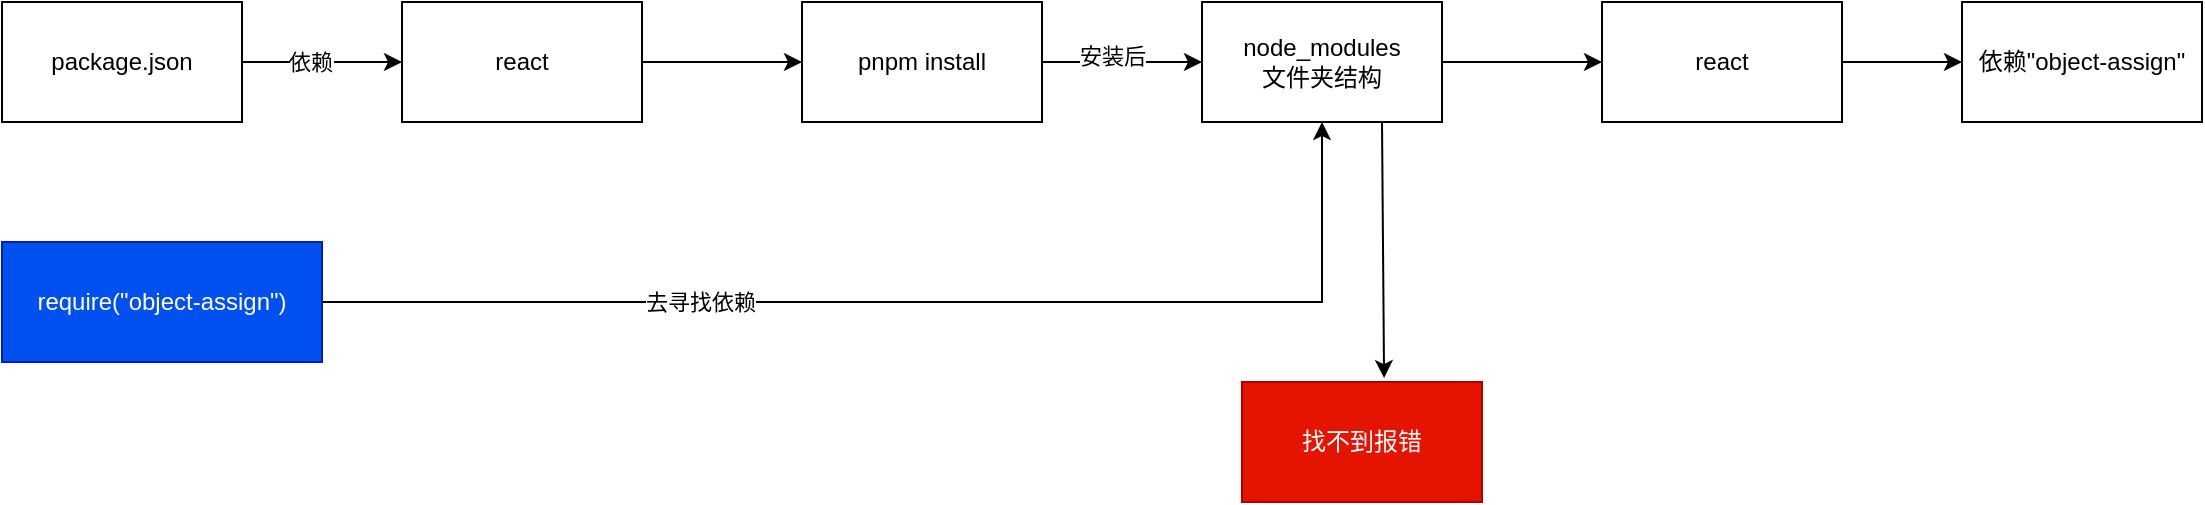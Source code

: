<mxfile>
    <diagram id="F58Ratsm88jsM8EZP6rf" name="第 1 页">
        <mxGraphModel dx="695" dy="428" grid="1" gridSize="10" guides="1" tooltips="1" connect="1" arrows="1" fold="1" page="1" pageScale="1" pageWidth="1200" pageHeight="1920" math="0" shadow="0">
            <root>
                <mxCell id="0"/>
                <mxCell id="1" parent="0"/>
                <mxCell id="4" value="" style="edgeStyle=none;html=1;" edge="1" parent="1" source="2" target="3">
                    <mxGeometry relative="1" as="geometry"/>
                </mxCell>
                <mxCell id="5" value="依赖" style="edgeLabel;html=1;align=center;verticalAlign=middle;resizable=0;points=[];" vertex="1" connectable="0" parent="4">
                    <mxGeometry x="-0.15" relative="1" as="geometry">
                        <mxPoint as="offset"/>
                    </mxGeometry>
                </mxCell>
                <mxCell id="2" value="package.json" style="rounded=0;whiteSpace=wrap;html=1;" vertex="1" parent="1">
                    <mxGeometry x="105" y="150" width="120" height="60" as="geometry"/>
                </mxCell>
                <mxCell id="7" value="" style="edgeStyle=none;html=1;" edge="1" parent="1" source="3" target="6">
                    <mxGeometry relative="1" as="geometry"/>
                </mxCell>
                <mxCell id="3" value="react" style="whiteSpace=wrap;html=1;rounded=0;" vertex="1" parent="1">
                    <mxGeometry x="305" y="150" width="120" height="60" as="geometry"/>
                </mxCell>
                <mxCell id="9" value="" style="edgeStyle=none;html=1;" edge="1" parent="1" source="6" target="8">
                    <mxGeometry relative="1" as="geometry"/>
                </mxCell>
                <mxCell id="10" value="安装后" style="edgeLabel;html=1;align=center;verticalAlign=middle;resizable=0;points=[];" vertex="1" connectable="0" parent="9">
                    <mxGeometry x="-0.125" y="3" relative="1" as="geometry">
                        <mxPoint as="offset"/>
                    </mxGeometry>
                </mxCell>
                <mxCell id="6" value="pnpm install" style="whiteSpace=wrap;html=1;rounded=0;" vertex="1" parent="1">
                    <mxGeometry x="505" y="150" width="120" height="60" as="geometry"/>
                </mxCell>
                <mxCell id="13" value="" style="edgeStyle=none;html=1;" edge="1" parent="1" source="8" target="12">
                    <mxGeometry relative="1" as="geometry"/>
                </mxCell>
                <mxCell id="17" style="edgeStyle=none;html=1;exitX=0.75;exitY=1;exitDx=0;exitDy=0;entryX=0.592;entryY=-0.033;entryDx=0;entryDy=0;entryPerimeter=0;" edge="1" parent="1" source="8" target="18">
                    <mxGeometry relative="1" as="geometry">
                        <mxPoint x="795" y="350" as="targetPoint"/>
                    </mxGeometry>
                </mxCell>
                <mxCell id="8" value="node_modules&lt;br&gt;文件夹结构" style="whiteSpace=wrap;html=1;rounded=0;" vertex="1" parent="1">
                    <mxGeometry x="705" y="150" width="120" height="60" as="geometry"/>
                </mxCell>
                <mxCell id="14" style="edgeStyle=none;html=1;exitX=1;exitY=0.5;exitDx=0;exitDy=0;entryX=0.5;entryY=1;entryDx=0;entryDy=0;rounded=0;" edge="1" parent="1" source="11" target="8">
                    <mxGeometry relative="1" as="geometry">
                        <Array as="points">
                            <mxPoint x="765" y="300"/>
                        </Array>
                    </mxGeometry>
                </mxCell>
                <mxCell id="15" value="去寻找依赖" style="edgeLabel;html=1;align=center;verticalAlign=middle;resizable=0;points=[];" vertex="1" connectable="0" parent="14">
                    <mxGeometry x="-0.359" relative="1" as="geometry">
                        <mxPoint as="offset"/>
                    </mxGeometry>
                </mxCell>
                <mxCell id="11" value="require(&quot;object-assign&quot;)" style="rounded=0;whiteSpace=wrap;html=1;fillColor=#0050ef;fontColor=#ffffff;strokeColor=#001DBC;" vertex="1" parent="1">
                    <mxGeometry x="105" y="270" width="160" height="60" as="geometry"/>
                </mxCell>
                <mxCell id="22" value="" style="edgeStyle=none;rounded=0;html=1;" edge="1" parent="1" source="12" target="21">
                    <mxGeometry relative="1" as="geometry"/>
                </mxCell>
                <mxCell id="12" value="react" style="whiteSpace=wrap;html=1;rounded=0;" vertex="1" parent="1">
                    <mxGeometry x="905" y="150" width="120" height="60" as="geometry"/>
                </mxCell>
                <mxCell id="18" value="找不到报错" style="rounded=0;whiteSpace=wrap;html=1;fillColor=#e51400;fontColor=#ffffff;strokeColor=#B20000;" vertex="1" parent="1">
                    <mxGeometry x="725" y="340" width="120" height="60" as="geometry"/>
                </mxCell>
                <mxCell id="21" value="依赖&quot;object-assign&quot;" style="whiteSpace=wrap;html=1;rounded=0;" vertex="1" parent="1">
                    <mxGeometry x="1085" y="150" width="120" height="60" as="geometry"/>
                </mxCell>
            </root>
        </mxGraphModel>
    </diagram>
</mxfile>